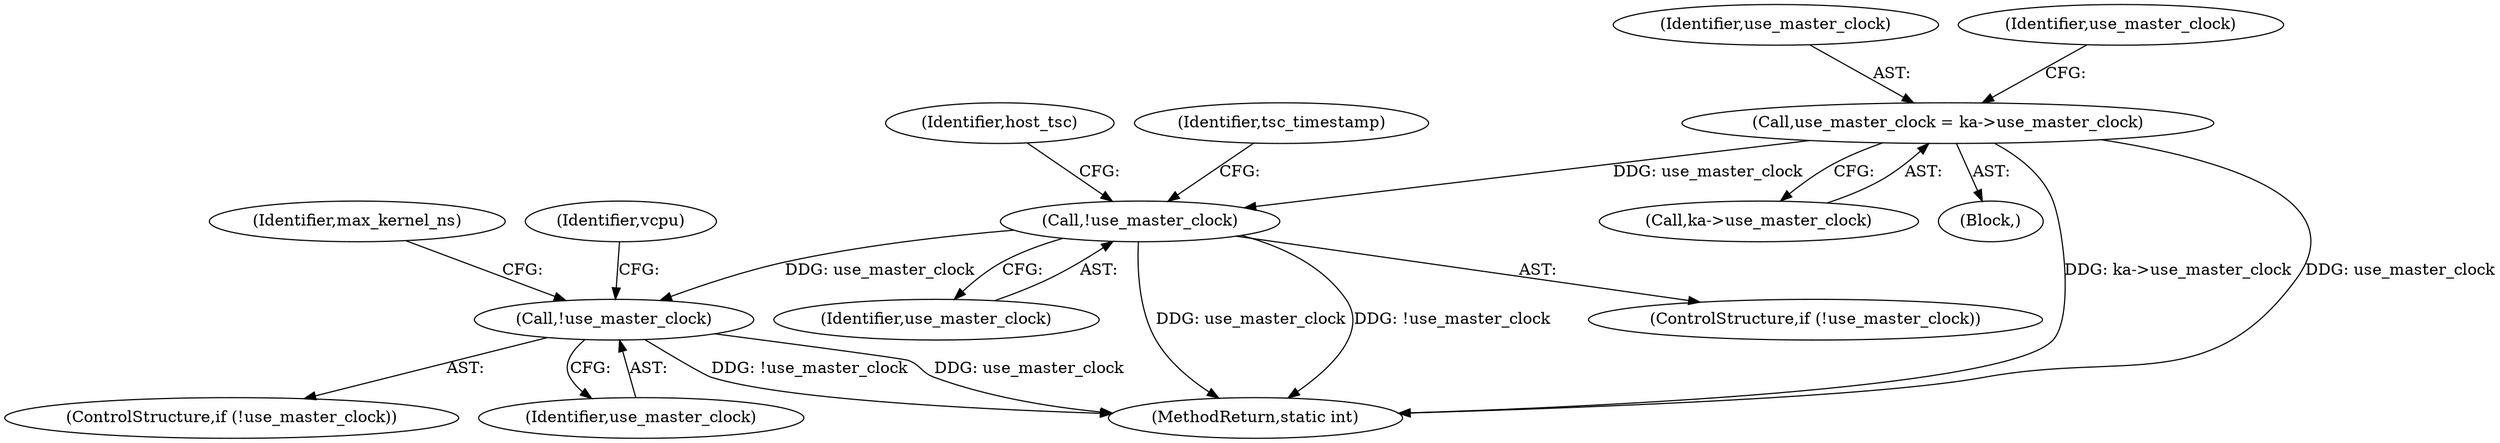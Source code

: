 digraph "0_linux_0b79459b482e85cb7426aa7da683a9f2c97aeae1_0@pointer" {
"1000149" [label="(Call,use_master_clock = ka->use_master_clock)"];
"1000192" [label="(Call,!use_master_clock)"];
"1000310" [label="(Call,!use_master_clock)"];
"1000150" [label="(Identifier,use_master_clock)"];
"1000151" [label="(Call,ka->use_master_clock)"];
"1000310" [label="(Call,!use_master_clock)"];
"1000309" [label="(ControlStructure,if (!use_master_clock))"];
"1000315" [label="(Identifier,max_kernel_ns)"];
"1000192" [label="(Call,!use_master_clock)"];
"1000111" [label="(Block,)"];
"1000311" [label="(Identifier,use_master_clock)"];
"1000196" [label="(Identifier,host_tsc)"];
"1000323" [label="(Identifier,vcpu)"];
"1000193" [label="(Identifier,use_master_clock)"];
"1000431" [label="(MethodReturn,static int)"];
"1000191" [label="(ControlStructure,if (!use_master_clock))"];
"1000202" [label="(Identifier,tsc_timestamp)"];
"1000149" [label="(Call,use_master_clock = ka->use_master_clock)"];
"1000155" [label="(Identifier,use_master_clock)"];
"1000149" -> "1000111"  [label="AST: "];
"1000149" -> "1000151"  [label="CFG: "];
"1000150" -> "1000149"  [label="AST: "];
"1000151" -> "1000149"  [label="AST: "];
"1000155" -> "1000149"  [label="CFG: "];
"1000149" -> "1000431"  [label="DDG: ka->use_master_clock"];
"1000149" -> "1000431"  [label="DDG: use_master_clock"];
"1000149" -> "1000192"  [label="DDG: use_master_clock"];
"1000192" -> "1000191"  [label="AST: "];
"1000192" -> "1000193"  [label="CFG: "];
"1000193" -> "1000192"  [label="AST: "];
"1000196" -> "1000192"  [label="CFG: "];
"1000202" -> "1000192"  [label="CFG: "];
"1000192" -> "1000431"  [label="DDG: use_master_clock"];
"1000192" -> "1000431"  [label="DDG: !use_master_clock"];
"1000192" -> "1000310"  [label="DDG: use_master_clock"];
"1000310" -> "1000309"  [label="AST: "];
"1000310" -> "1000311"  [label="CFG: "];
"1000311" -> "1000310"  [label="AST: "];
"1000315" -> "1000310"  [label="CFG: "];
"1000323" -> "1000310"  [label="CFG: "];
"1000310" -> "1000431"  [label="DDG: !use_master_clock"];
"1000310" -> "1000431"  [label="DDG: use_master_clock"];
}
